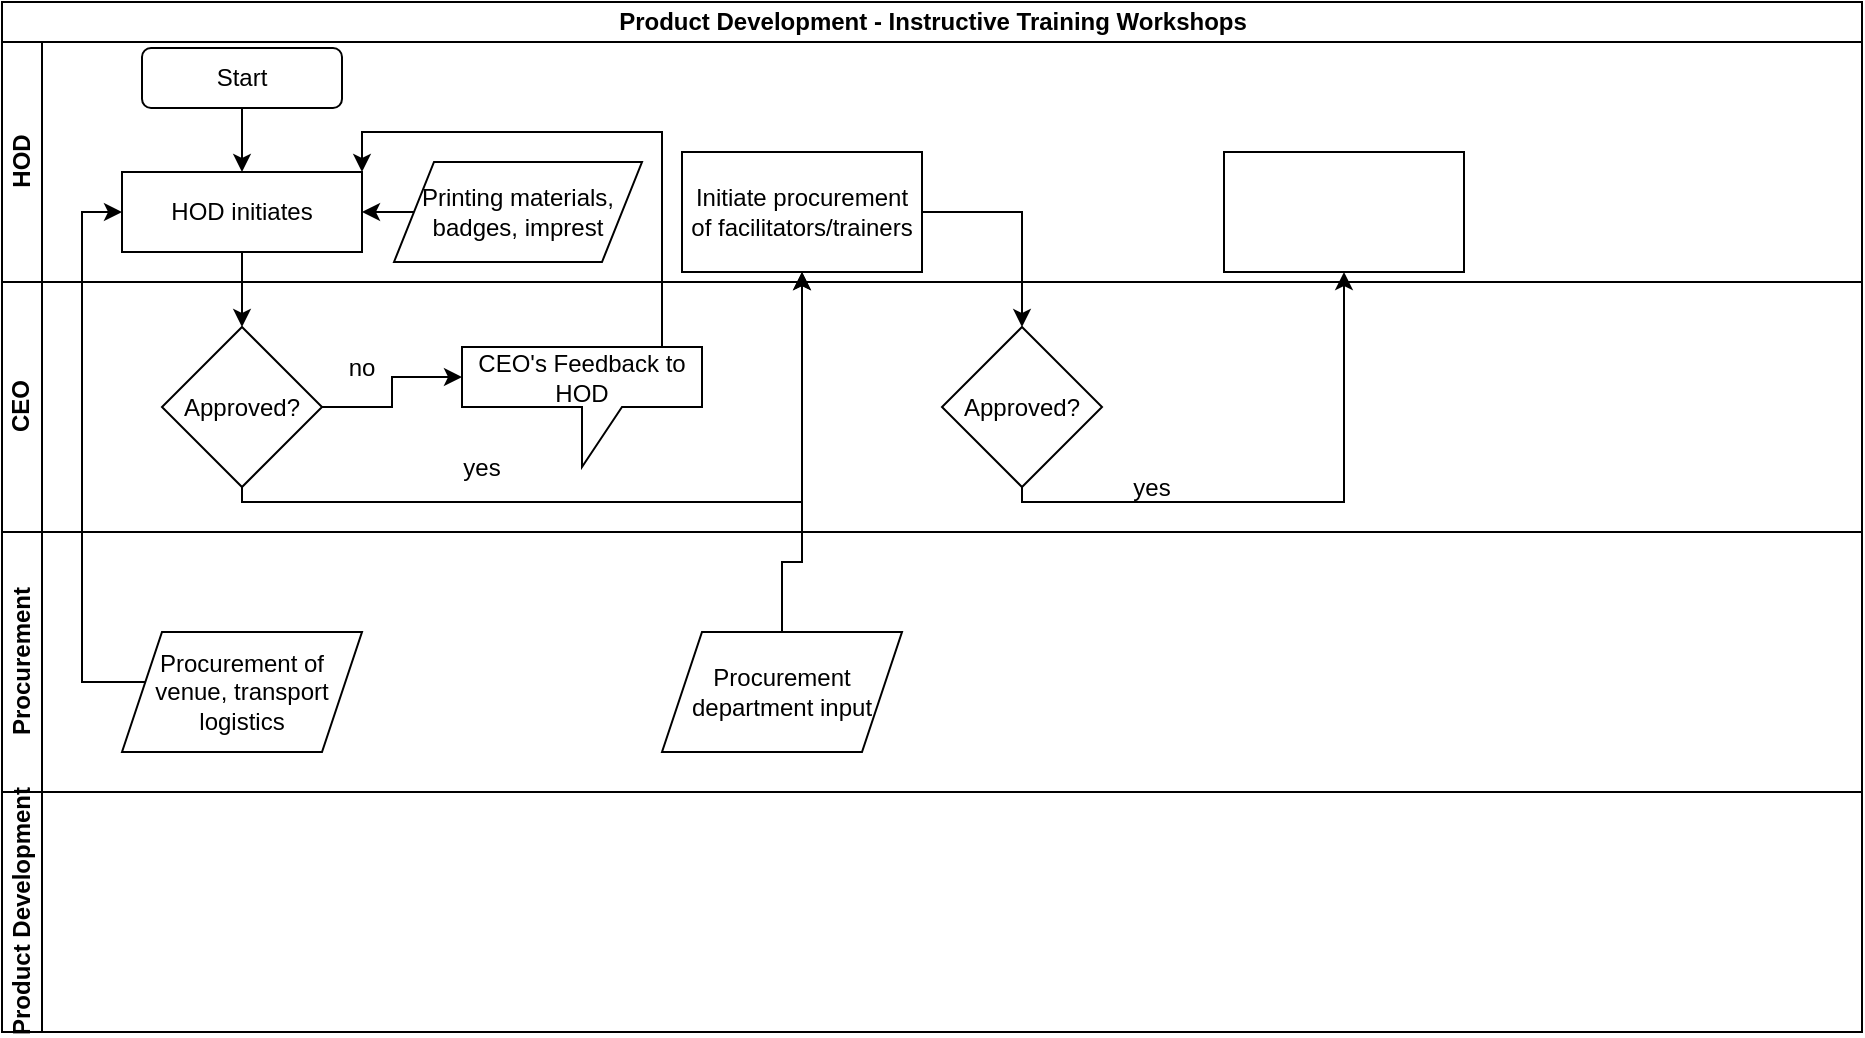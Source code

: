 <mxfile version="13.6.5" type="github">
  <diagram id="vVYcCNFhCBqixPrSpccl" name="Page-1">
    <mxGraphModel dx="1038" dy="547" grid="1" gridSize="10" guides="1" tooltips="1" connect="1" arrows="1" fold="1" page="1" pageScale="1" pageWidth="1169" pageHeight="827" math="0" shadow="0">
      <root>
        <mxCell id="0" />
        <mxCell id="1" parent="0" />
        <mxCell id="YHDUnjzckUYfYjCSyQm6-1" value="Product Development - Instructive Training Workshops" style="swimlane;html=1;childLayout=stackLayout;resizeParent=1;resizeParentMax=0;horizontal=1;startSize=20;horizontalStack=0;" vertex="1" parent="1">
          <mxGeometry x="30" y="10" width="930" height="515" as="geometry" />
        </mxCell>
        <mxCell id="YHDUnjzckUYfYjCSyQm6-2" value="HOD" style="swimlane;html=1;startSize=20;horizontal=0;" vertex="1" parent="YHDUnjzckUYfYjCSyQm6-1">
          <mxGeometry y="20" width="930" height="120" as="geometry" />
        </mxCell>
        <mxCell id="YHDUnjzckUYfYjCSyQm6-6" value="Start" style="rounded=1;whiteSpace=wrap;html=1;" vertex="1" parent="YHDUnjzckUYfYjCSyQm6-2">
          <mxGeometry x="70" y="3" width="100" height="30" as="geometry" />
        </mxCell>
        <mxCell id="YHDUnjzckUYfYjCSyQm6-33" value="" style="whiteSpace=wrap;html=1;rounded=0;" vertex="1" parent="YHDUnjzckUYfYjCSyQm6-2">
          <mxGeometry x="611" y="55" width="120" height="60" as="geometry" />
        </mxCell>
        <mxCell id="YHDUnjzckUYfYjCSyQm6-19" value="Initiate procurement of facilitators/trainers" style="whiteSpace=wrap;html=1;rounded=0;" vertex="1" parent="YHDUnjzckUYfYjCSyQm6-2">
          <mxGeometry x="340" y="55" width="120" height="60" as="geometry" />
        </mxCell>
        <mxCell id="YHDUnjzckUYfYjCSyQm6-7" value="HOD initiates" style="rounded=0;whiteSpace=wrap;html=1;" vertex="1" parent="YHDUnjzckUYfYjCSyQm6-2">
          <mxGeometry x="60" y="65" width="120" height="40" as="geometry" />
        </mxCell>
        <mxCell id="YHDUnjzckUYfYjCSyQm6-14" value="" style="edgeStyle=orthogonalEdgeStyle;rounded=0;orthogonalLoop=1;jettySize=auto;html=1;entryX=0.5;entryY=0;entryDx=0;entryDy=0;" edge="1" parent="YHDUnjzckUYfYjCSyQm6-2" source="YHDUnjzckUYfYjCSyQm6-6" target="YHDUnjzckUYfYjCSyQm6-7">
          <mxGeometry relative="1" as="geometry">
            <mxPoint x="120" y="60" as="targetPoint" />
          </mxGeometry>
        </mxCell>
        <mxCell id="YHDUnjzckUYfYjCSyQm6-3" value="CEO" style="swimlane;html=1;startSize=20;horizontal=0;" vertex="1" parent="YHDUnjzckUYfYjCSyQm6-1">
          <mxGeometry y="140" width="930" height="125" as="geometry" />
        </mxCell>
        <mxCell id="YHDUnjzckUYfYjCSyQm6-26" value="no" style="text;html=1;strokeColor=none;fillColor=none;align=center;verticalAlign=middle;whiteSpace=wrap;rounded=0;" vertex="1" parent="YHDUnjzckUYfYjCSyQm6-3">
          <mxGeometry x="160" y="32.5" width="40" height="20" as="geometry" />
        </mxCell>
        <mxCell id="YHDUnjzckUYfYjCSyQm6-31" value="Approved?" style="rhombus;whiteSpace=wrap;html=1;rounded=0;" vertex="1" parent="YHDUnjzckUYfYjCSyQm6-3">
          <mxGeometry x="470" y="22.5" width="80" height="80" as="geometry" />
        </mxCell>
        <mxCell id="YHDUnjzckUYfYjCSyQm6-21" value="CEO&#39;s Feedback to HOD" style="shape=callout;whiteSpace=wrap;html=1;perimeter=calloutPerimeter;" vertex="1" parent="YHDUnjzckUYfYjCSyQm6-3">
          <mxGeometry x="230" y="32.5" width="120" height="60" as="geometry" />
        </mxCell>
        <mxCell id="YHDUnjzckUYfYjCSyQm6-17" value="Approved?" style="rhombus;whiteSpace=wrap;html=1;rounded=0;" vertex="1" parent="YHDUnjzckUYfYjCSyQm6-3">
          <mxGeometry x="80" y="22.5" width="80" height="80" as="geometry" />
        </mxCell>
        <mxCell id="YHDUnjzckUYfYjCSyQm6-23" value="" style="edgeStyle=orthogonalEdgeStyle;rounded=0;orthogonalLoop=1;jettySize=auto;html=1;entryX=0;entryY=0;entryDx=0;entryDy=15;entryPerimeter=0;" edge="1" parent="YHDUnjzckUYfYjCSyQm6-3" source="YHDUnjzckUYfYjCSyQm6-17" target="YHDUnjzckUYfYjCSyQm6-21">
          <mxGeometry relative="1" as="geometry">
            <mxPoint x="230" y="62.5" as="targetPoint" />
          </mxGeometry>
        </mxCell>
        <mxCell id="YHDUnjzckUYfYjCSyQm6-24" value="yes" style="text;html=1;strokeColor=none;fillColor=none;align=center;verticalAlign=middle;whiteSpace=wrap;rounded=0;" vertex="1" parent="YHDUnjzckUYfYjCSyQm6-3">
          <mxGeometry x="220" y="82.5" width="40" height="20" as="geometry" />
        </mxCell>
        <mxCell id="YHDUnjzckUYfYjCSyQm6-35" value="yes" style="text;html=1;strokeColor=none;fillColor=none;align=center;verticalAlign=middle;whiteSpace=wrap;rounded=0;" vertex="1" parent="YHDUnjzckUYfYjCSyQm6-3">
          <mxGeometry x="555" y="92.5" width="40" height="20" as="geometry" />
        </mxCell>
        <mxCell id="YHDUnjzckUYfYjCSyQm6-4" value="Procurement" style="swimlane;html=1;startSize=20;horizontal=0;" vertex="1" parent="YHDUnjzckUYfYjCSyQm6-1">
          <mxGeometry y="265" width="930" height="130" as="geometry" />
        </mxCell>
        <mxCell id="YHDUnjzckUYfYjCSyQm6-8" value="Procurement of venue, transport logistics" style="shape=parallelogram;perimeter=parallelogramPerimeter;whiteSpace=wrap;html=1;fixedSize=1;rounded=0;" vertex="1" parent="YHDUnjzckUYfYjCSyQm6-4">
          <mxGeometry x="60" y="50" width="120" height="60" as="geometry" />
        </mxCell>
        <mxCell id="YHDUnjzckUYfYjCSyQm6-28" value="Procurement department input" style="shape=parallelogram;perimeter=parallelogramPerimeter;whiteSpace=wrap;html=1;fixedSize=1;" vertex="1" parent="YHDUnjzckUYfYjCSyQm6-4">
          <mxGeometry x="330" y="50" width="120" height="60" as="geometry" />
        </mxCell>
        <mxCell id="YHDUnjzckUYfYjCSyQm6-5" value="Product Development" style="swimlane;html=1;startSize=20;horizontal=0;" vertex="1" parent="YHDUnjzckUYfYjCSyQm6-1">
          <mxGeometry y="395" width="930" height="120" as="geometry" />
        </mxCell>
        <mxCell id="YHDUnjzckUYfYjCSyQm6-16" value="" style="edgeStyle=orthogonalEdgeStyle;rounded=0;orthogonalLoop=1;jettySize=auto;html=1;entryX=0;entryY=0.5;entryDx=0;entryDy=0;" edge="1" parent="YHDUnjzckUYfYjCSyQm6-1" source="YHDUnjzckUYfYjCSyQm6-8" target="YHDUnjzckUYfYjCSyQm6-7">
          <mxGeometry relative="1" as="geometry">
            <mxPoint x="120" y="240" as="targetPoint" />
            <Array as="points">
              <mxPoint x="40" y="340" />
              <mxPoint x="40" y="105" />
            </Array>
          </mxGeometry>
        </mxCell>
        <mxCell id="YHDUnjzckUYfYjCSyQm6-18" value="" style="edgeStyle=orthogonalEdgeStyle;rounded=0;orthogonalLoop=1;jettySize=auto;html=1;" edge="1" parent="YHDUnjzckUYfYjCSyQm6-1" source="YHDUnjzckUYfYjCSyQm6-7" target="YHDUnjzckUYfYjCSyQm6-17">
          <mxGeometry relative="1" as="geometry" />
        </mxCell>
        <mxCell id="YHDUnjzckUYfYjCSyQm6-20" value="" style="edgeStyle=orthogonalEdgeStyle;rounded=0;orthogonalLoop=1;jettySize=auto;html=1;" edge="1" parent="YHDUnjzckUYfYjCSyQm6-1" source="YHDUnjzckUYfYjCSyQm6-17" target="YHDUnjzckUYfYjCSyQm6-19">
          <mxGeometry relative="1" as="geometry">
            <Array as="points">
              <mxPoint x="120" y="250" />
              <mxPoint x="400" y="250" />
            </Array>
          </mxGeometry>
        </mxCell>
        <mxCell id="YHDUnjzckUYfYjCSyQm6-27" value="" style="edgeStyle=orthogonalEdgeStyle;rounded=0;orthogonalLoop=1;jettySize=auto;html=1;entryX=1;entryY=0;entryDx=0;entryDy=0;" edge="1" parent="YHDUnjzckUYfYjCSyQm6-1" source="YHDUnjzckUYfYjCSyQm6-21" target="YHDUnjzckUYfYjCSyQm6-7">
          <mxGeometry relative="1" as="geometry">
            <Array as="points">
              <mxPoint x="330" y="65" />
              <mxPoint x="180" y="65" />
            </Array>
          </mxGeometry>
        </mxCell>
        <mxCell id="YHDUnjzckUYfYjCSyQm6-30" value="" style="edgeStyle=orthogonalEdgeStyle;rounded=0;orthogonalLoop=1;jettySize=auto;html=1;entryX=0.5;entryY=1;entryDx=0;entryDy=0;" edge="1" parent="YHDUnjzckUYfYjCSyQm6-1" source="YHDUnjzckUYfYjCSyQm6-28" target="YHDUnjzckUYfYjCSyQm6-19">
          <mxGeometry relative="1" as="geometry">
            <mxPoint x="400" y="140" as="targetPoint" />
            <Array as="points">
              <mxPoint x="390" y="280" />
              <mxPoint x="400" y="280" />
            </Array>
          </mxGeometry>
        </mxCell>
        <mxCell id="YHDUnjzckUYfYjCSyQm6-32" value="" style="edgeStyle=orthogonalEdgeStyle;rounded=0;orthogonalLoop=1;jettySize=auto;html=1;" edge="1" parent="YHDUnjzckUYfYjCSyQm6-1" source="YHDUnjzckUYfYjCSyQm6-19" target="YHDUnjzckUYfYjCSyQm6-31">
          <mxGeometry relative="1" as="geometry" />
        </mxCell>
        <mxCell id="YHDUnjzckUYfYjCSyQm6-34" value="" style="edgeStyle=orthogonalEdgeStyle;rounded=0;orthogonalLoop=1;jettySize=auto;html=1;" edge="1" parent="YHDUnjzckUYfYjCSyQm6-1" source="YHDUnjzckUYfYjCSyQm6-31" target="YHDUnjzckUYfYjCSyQm6-33">
          <mxGeometry relative="1" as="geometry">
            <Array as="points">
              <mxPoint x="510" y="250" />
              <mxPoint x="671" y="250" />
            </Array>
          </mxGeometry>
        </mxCell>
        <mxCell id="YHDUnjzckUYfYjCSyQm6-11" value="Printing materials, badges, imprest" style="shape=parallelogram;perimeter=parallelogramPerimeter;whiteSpace=wrap;html=1;fixedSize=1;rounded=0;" vertex="1" parent="1">
          <mxGeometry x="226" y="90" width="124" height="50" as="geometry" />
        </mxCell>
        <mxCell id="YHDUnjzckUYfYjCSyQm6-12" value="" style="edgeStyle=orthogonalEdgeStyle;rounded=0;orthogonalLoop=1;jettySize=auto;html=1;entryX=1;entryY=0.5;entryDx=0;entryDy=0;exitX=0;exitY=0.5;exitDx=0;exitDy=0;" edge="1" parent="1" source="YHDUnjzckUYfYjCSyQm6-11" target="YHDUnjzckUYfYjCSyQm6-7">
          <mxGeometry relative="1" as="geometry">
            <mxPoint x="290" y="210" as="sourcePoint" />
          </mxGeometry>
        </mxCell>
      </root>
    </mxGraphModel>
  </diagram>
</mxfile>
